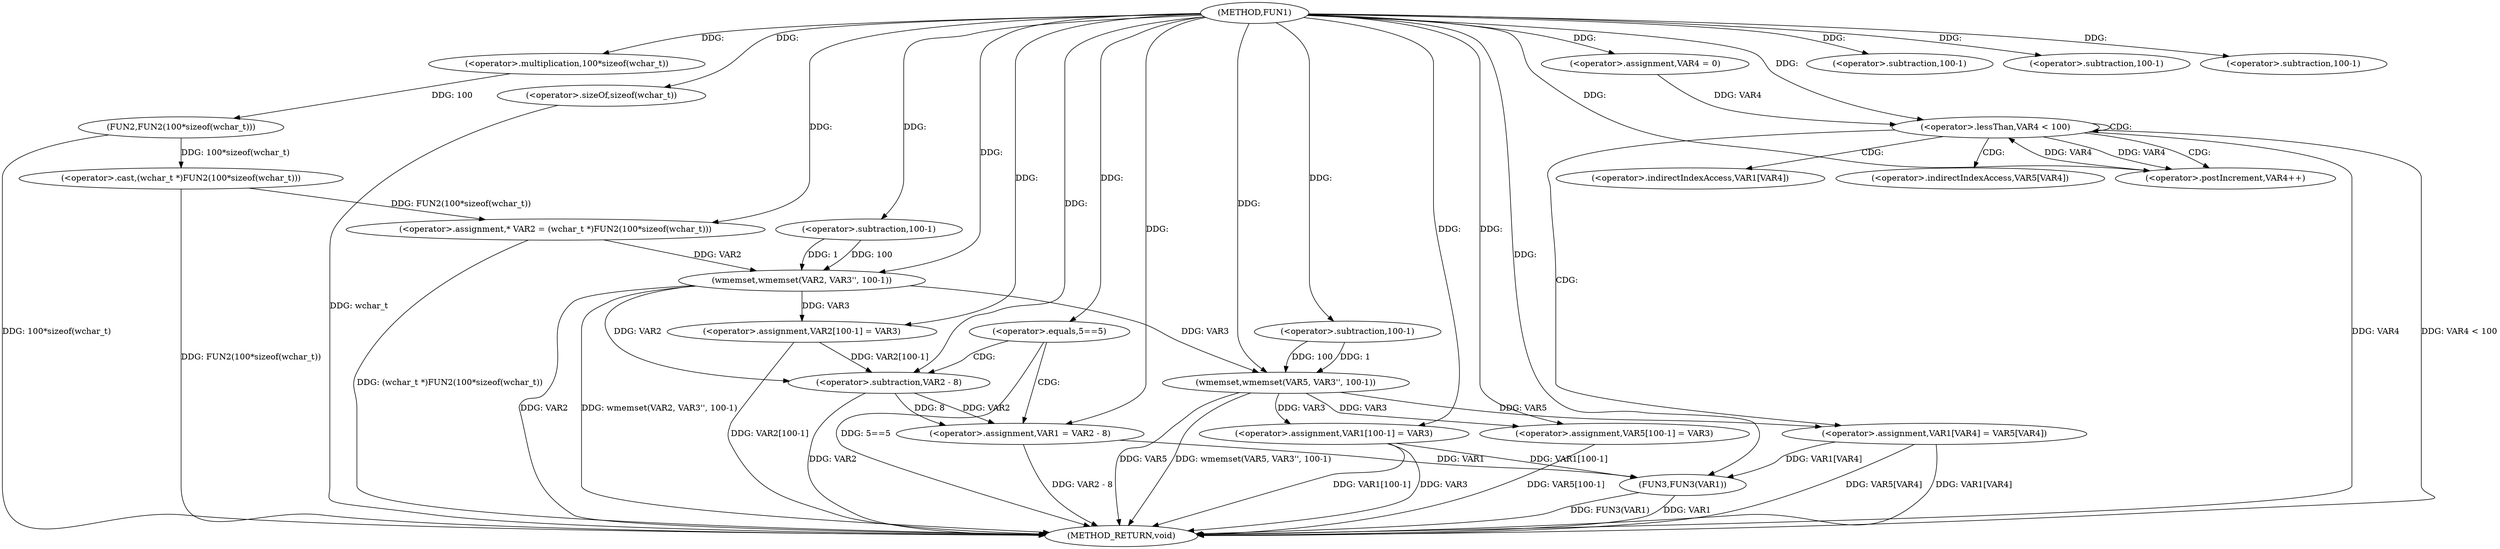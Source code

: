digraph FUN1 {  
"1000100" [label = "(METHOD,FUN1)" ]
"1000178" [label = "(METHOD_RETURN,void)" ]
"1000104" [label = "(<operator>.assignment,* VAR2 = (wchar_t *)FUN2(100*sizeof(wchar_t)))" ]
"1000106" [label = "(<operator>.cast,(wchar_t *)FUN2(100*sizeof(wchar_t)))" ]
"1000108" [label = "(FUN2,FUN2(100*sizeof(wchar_t)))" ]
"1000109" [label = "(<operator>.multiplication,100*sizeof(wchar_t))" ]
"1000111" [label = "(<operator>.sizeOf,sizeof(wchar_t))" ]
"1000113" [label = "(wmemset,wmemset(VAR2, VAR3'', 100-1))" ]
"1000116" [label = "(<operator>.subtraction,100-1)" ]
"1000119" [label = "(<operator>.assignment,VAR2[100-1] = VAR3)" ]
"1000122" [label = "(<operator>.subtraction,100-1)" ]
"1000127" [label = "(<operator>.equals,5==5)" ]
"1000131" [label = "(<operator>.assignment,VAR1 = VAR2 - 8)" ]
"1000133" [label = "(<operator>.subtraction,VAR2 - 8)" ]
"1000139" [label = "(wmemset,wmemset(VAR5, VAR3'', 100-1))" ]
"1000142" [label = "(<operator>.subtraction,100-1)" ]
"1000145" [label = "(<operator>.assignment,VAR5[100-1] = VAR3)" ]
"1000148" [label = "(<operator>.subtraction,100-1)" ]
"1000153" [label = "(<operator>.assignment,VAR4 = 0)" ]
"1000156" [label = "(<operator>.lessThan,VAR4 < 100)" ]
"1000159" [label = "(<operator>.postIncrement,VAR4++)" ]
"1000162" [label = "(<operator>.assignment,VAR1[VAR4] = VAR5[VAR4])" ]
"1000169" [label = "(<operator>.assignment,VAR1[100-1] = VAR3)" ]
"1000172" [label = "(<operator>.subtraction,100-1)" ]
"1000176" [label = "(FUN3,FUN3(VAR1))" ]
"1000163" [label = "(<operator>.indirectIndexAccess,VAR1[VAR4])" ]
"1000166" [label = "(<operator>.indirectIndexAccess,VAR5[VAR4])" ]
  "1000106" -> "1000178"  [ label = "DDG: FUN2(100*sizeof(wchar_t))"] 
  "1000156" -> "1000178"  [ label = "DDG: VAR4"] 
  "1000113" -> "1000178"  [ label = "DDG: VAR2"] 
  "1000139" -> "1000178"  [ label = "DDG: wmemset(VAR5, VAR3'', 100-1)"] 
  "1000133" -> "1000178"  [ label = "DDG: VAR2"] 
  "1000176" -> "1000178"  [ label = "DDG: FUN3(VAR1)"] 
  "1000156" -> "1000178"  [ label = "DDG: VAR4 < 100"] 
  "1000162" -> "1000178"  [ label = "DDG: VAR5[VAR4]"] 
  "1000139" -> "1000178"  [ label = "DDG: VAR5"] 
  "1000127" -> "1000178"  [ label = "DDG: 5==5"] 
  "1000131" -> "1000178"  [ label = "DDG: VAR2 - 8"] 
  "1000111" -> "1000178"  [ label = "DDG: wchar_t"] 
  "1000113" -> "1000178"  [ label = "DDG: wmemset(VAR2, VAR3'', 100-1)"] 
  "1000119" -> "1000178"  [ label = "DDG: VAR2[100-1]"] 
  "1000176" -> "1000178"  [ label = "DDG: VAR1"] 
  "1000169" -> "1000178"  [ label = "DDG: VAR1[100-1]"] 
  "1000162" -> "1000178"  [ label = "DDG: VAR1[VAR4]"] 
  "1000145" -> "1000178"  [ label = "DDG: VAR5[100-1]"] 
  "1000104" -> "1000178"  [ label = "DDG: (wchar_t *)FUN2(100*sizeof(wchar_t))"] 
  "1000169" -> "1000178"  [ label = "DDG: VAR3"] 
  "1000108" -> "1000178"  [ label = "DDG: 100*sizeof(wchar_t)"] 
  "1000106" -> "1000104"  [ label = "DDG: FUN2(100*sizeof(wchar_t))"] 
  "1000100" -> "1000104"  [ label = "DDG: "] 
  "1000108" -> "1000106"  [ label = "DDG: 100*sizeof(wchar_t)"] 
  "1000109" -> "1000108"  [ label = "DDG: 100"] 
  "1000100" -> "1000109"  [ label = "DDG: "] 
  "1000100" -> "1000111"  [ label = "DDG: "] 
  "1000104" -> "1000113"  [ label = "DDG: VAR2"] 
  "1000100" -> "1000113"  [ label = "DDG: "] 
  "1000116" -> "1000113"  [ label = "DDG: 100"] 
  "1000116" -> "1000113"  [ label = "DDG: 1"] 
  "1000100" -> "1000116"  [ label = "DDG: "] 
  "1000113" -> "1000119"  [ label = "DDG: VAR3"] 
  "1000100" -> "1000119"  [ label = "DDG: "] 
  "1000100" -> "1000122"  [ label = "DDG: "] 
  "1000100" -> "1000127"  [ label = "DDG: "] 
  "1000133" -> "1000131"  [ label = "DDG: VAR2"] 
  "1000133" -> "1000131"  [ label = "DDG: 8"] 
  "1000100" -> "1000131"  [ label = "DDG: "] 
  "1000113" -> "1000133"  [ label = "DDG: VAR2"] 
  "1000119" -> "1000133"  [ label = "DDG: VAR2[100-1]"] 
  "1000100" -> "1000133"  [ label = "DDG: "] 
  "1000100" -> "1000139"  [ label = "DDG: "] 
  "1000113" -> "1000139"  [ label = "DDG: VAR3"] 
  "1000142" -> "1000139"  [ label = "DDG: 100"] 
  "1000142" -> "1000139"  [ label = "DDG: 1"] 
  "1000100" -> "1000142"  [ label = "DDG: "] 
  "1000139" -> "1000145"  [ label = "DDG: VAR3"] 
  "1000100" -> "1000145"  [ label = "DDG: "] 
  "1000100" -> "1000148"  [ label = "DDG: "] 
  "1000100" -> "1000153"  [ label = "DDG: "] 
  "1000159" -> "1000156"  [ label = "DDG: VAR4"] 
  "1000153" -> "1000156"  [ label = "DDG: VAR4"] 
  "1000100" -> "1000156"  [ label = "DDG: "] 
  "1000156" -> "1000159"  [ label = "DDG: VAR4"] 
  "1000100" -> "1000159"  [ label = "DDG: "] 
  "1000139" -> "1000162"  [ label = "DDG: VAR5"] 
  "1000100" -> "1000169"  [ label = "DDG: "] 
  "1000139" -> "1000169"  [ label = "DDG: VAR3"] 
  "1000100" -> "1000172"  [ label = "DDG: "] 
  "1000131" -> "1000176"  [ label = "DDG: VAR1"] 
  "1000169" -> "1000176"  [ label = "DDG: VAR1[100-1]"] 
  "1000162" -> "1000176"  [ label = "DDG: VAR1[VAR4]"] 
  "1000100" -> "1000176"  [ label = "DDG: "] 
  "1000127" -> "1000131"  [ label = "CDG: "] 
  "1000127" -> "1000133"  [ label = "CDG: "] 
  "1000156" -> "1000163"  [ label = "CDG: "] 
  "1000156" -> "1000156"  [ label = "CDG: "] 
  "1000156" -> "1000166"  [ label = "CDG: "] 
  "1000156" -> "1000162"  [ label = "CDG: "] 
  "1000156" -> "1000159"  [ label = "CDG: "] 
}

